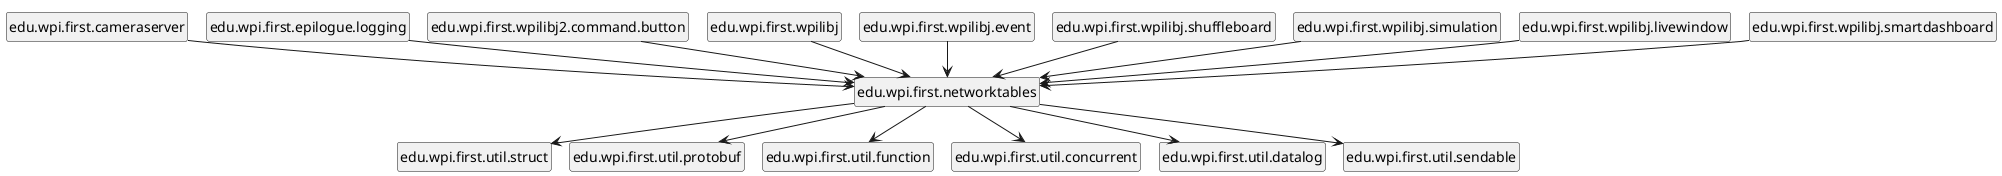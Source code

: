@startuml
    !pragma layout smetana
    skinparam backgroundcolor transparent
    set namespaceSeparator none
    hide circle
    hide empty fields
    hide empty methods
    edu.wpi.first.cameraserver --> edu.wpi.first.networktables
    edu.wpi.first.epilogue.logging --> edu.wpi.first.networktables
    edu.wpi.first.networktables --> edu.wpi.first.util.struct
    edu.wpi.first.networktables --> edu.wpi.first.util.protobuf
    edu.wpi.first.networktables --> edu.wpi.first.util.function
    edu.wpi.first.networktables --> edu.wpi.first.util.concurrent
    edu.wpi.first.networktables --> edu.wpi.first.util.datalog
    edu.wpi.first.networktables --> edu.wpi.first.util.sendable
    edu.wpi.first.wpilibj2.command.button --> edu.wpi.first.networktables
    edu.wpi.first.wpilibj --> edu.wpi.first.networktables
    edu.wpi.first.wpilibj.event --> edu.wpi.first.networktables
    edu.wpi.first.wpilibj.shuffleboard --> edu.wpi.first.networktables
    edu.wpi.first.wpilibj.simulation --> edu.wpi.first.networktables
    edu.wpi.first.wpilibj.livewindow --> edu.wpi.first.networktables
    edu.wpi.first.wpilibj.smartdashboard --> edu.wpi.first.networktables
    class "edu.wpi.first.networktables" [[edu/wpi/first/networktables/package-summary.html]] {}
@enduml

